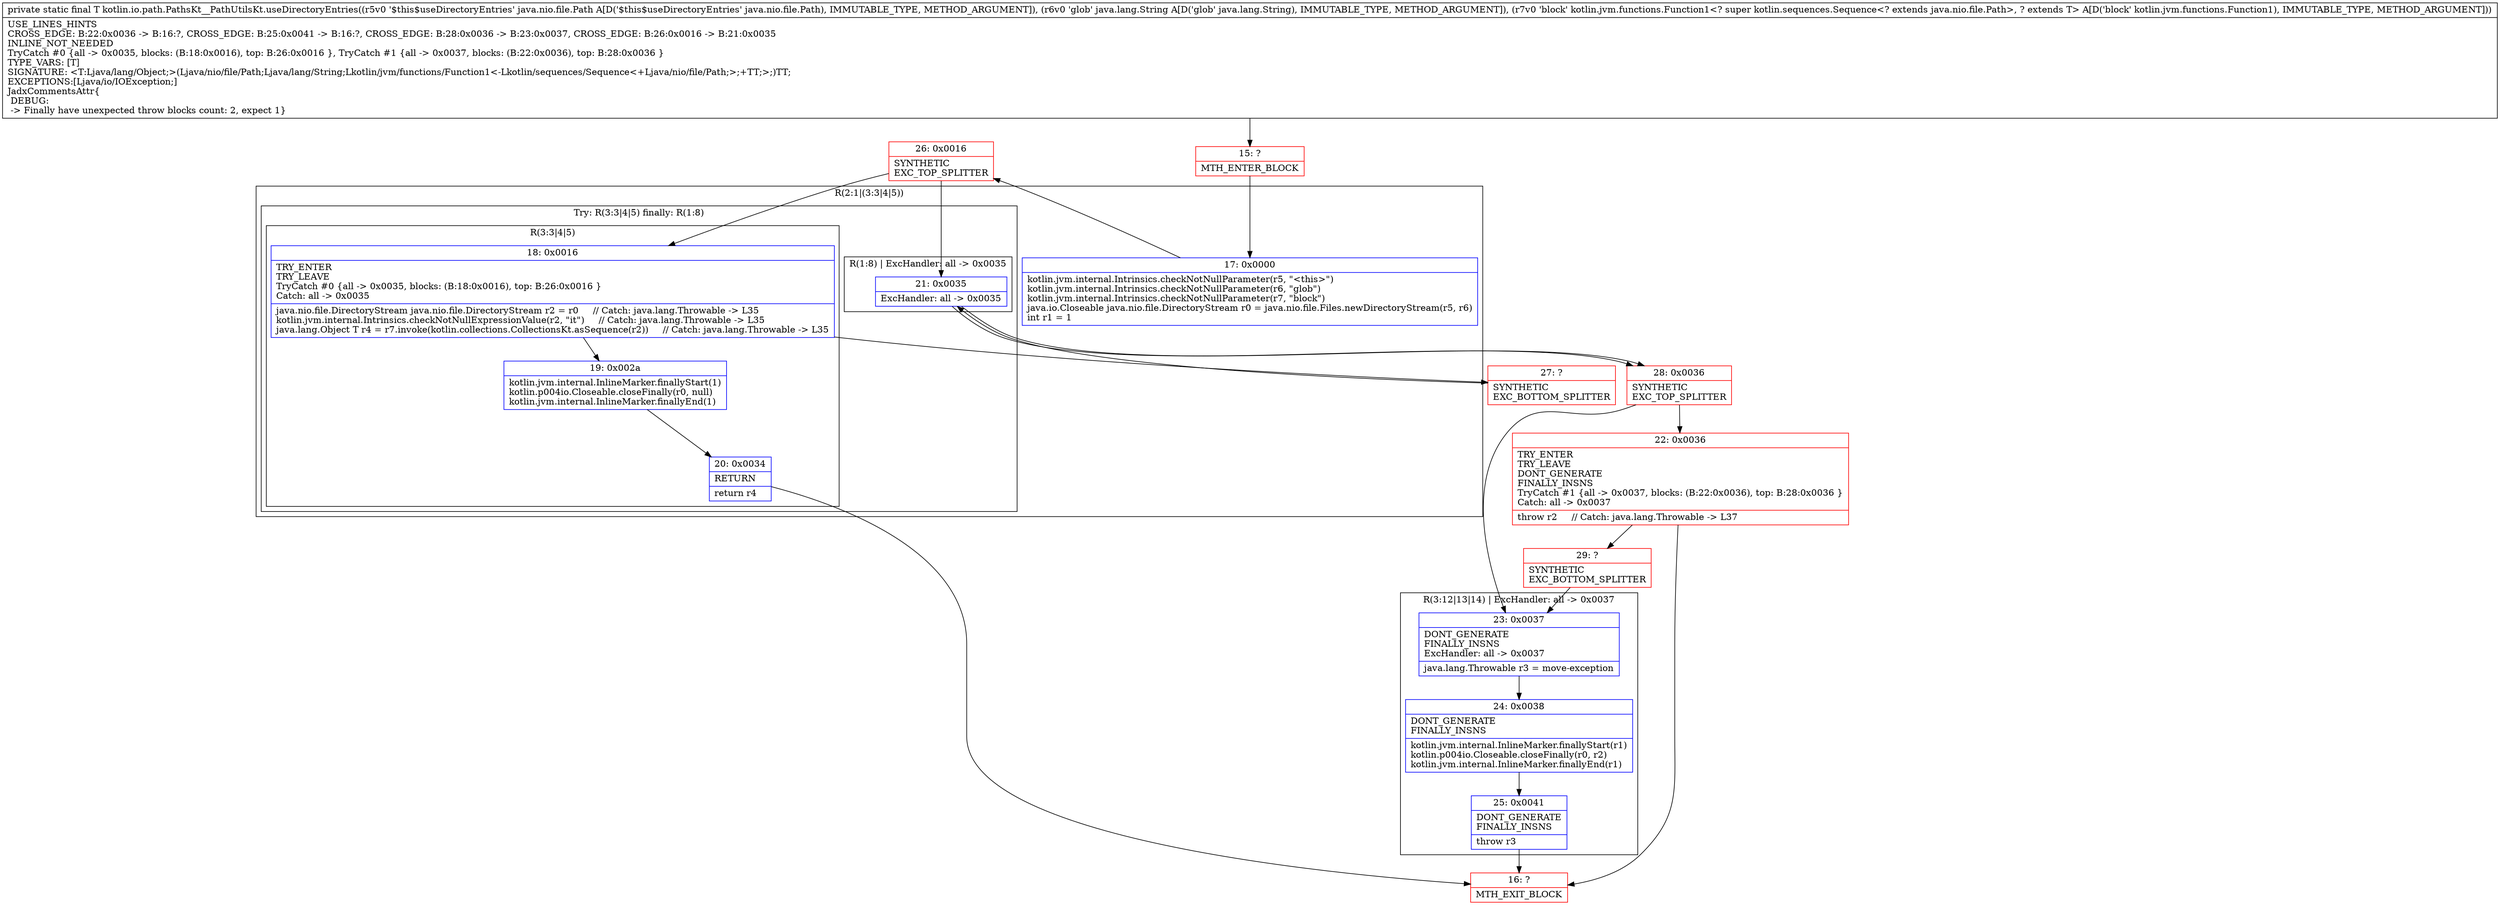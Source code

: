 digraph "CFG forkotlin.io.path.PathsKt__PathUtilsKt.useDirectoryEntries(Ljava\/nio\/file\/Path;Ljava\/lang\/String;Lkotlin\/jvm\/functions\/Function1;)Ljava\/lang\/Object;" {
subgraph cluster_Region_1935906794 {
label = "R(2:1|(3:3|4|5))";
node [shape=record,color=blue];
Node_17 [shape=record,label="{17\:\ 0x0000|kotlin.jvm.internal.Intrinsics.checkNotNullParameter(r5, \"\<this\>\")\lkotlin.jvm.internal.Intrinsics.checkNotNullParameter(r6, \"glob\")\lkotlin.jvm.internal.Intrinsics.checkNotNullParameter(r7, \"block\")\ljava.io.Closeable java.nio.file.DirectoryStream r0 = java.nio.file.Files.newDirectoryStream(r5, r6)\lint r1 = 1\l}"];
subgraph cluster_TryCatchRegion_871218143 {
label = "Try: R(3:3|4|5) finally: R(1:8)";
node [shape=record,color=blue];
subgraph cluster_Region_1210058246 {
label = "R(3:3|4|5)";
node [shape=record,color=blue];
Node_18 [shape=record,label="{18\:\ 0x0016|TRY_ENTER\lTRY_LEAVE\lTryCatch #0 \{all \-\> 0x0035, blocks: (B:18:0x0016), top: B:26:0x0016 \}\lCatch: all \-\> 0x0035\l|java.nio.file.DirectoryStream java.nio.file.DirectoryStream r2 = r0     \/\/ Catch: java.lang.Throwable \-\> L35\lkotlin.jvm.internal.Intrinsics.checkNotNullExpressionValue(r2, \"it\")     \/\/ Catch: java.lang.Throwable \-\> L35\ljava.lang.Object T r4 = r7.invoke(kotlin.collections.CollectionsKt.asSequence(r2))     \/\/ Catch: java.lang.Throwable \-\> L35\l}"];
Node_19 [shape=record,label="{19\:\ 0x002a|kotlin.jvm.internal.InlineMarker.finallyStart(1)\lkotlin.p004io.Closeable.closeFinally(r0, null)\lkotlin.jvm.internal.InlineMarker.finallyEnd(1)\l}"];
Node_20 [shape=record,label="{20\:\ 0x0034|RETURN\l|return r4\l}"];
}
subgraph cluster_Region_1684839330 {
label = "R(1:8) | ExcHandler: all \-\> 0x0035\l";
node [shape=record,color=blue];
Node_21 [shape=record,label="{21\:\ 0x0035|ExcHandler: all \-\> 0x0035\l}"];
}
}
}
subgraph cluster_Region_1684839330 {
label = "R(1:8) | ExcHandler: all \-\> 0x0035\l";
node [shape=record,color=blue];
Node_21 [shape=record,label="{21\:\ 0x0035|ExcHandler: all \-\> 0x0035\l}"];
}
subgraph cluster_Region_1784296140 {
label = "R(3:12|13|14) | ExcHandler: all \-\> 0x0037\l";
node [shape=record,color=blue];
Node_23 [shape=record,label="{23\:\ 0x0037|DONT_GENERATE\lFINALLY_INSNS\lExcHandler: all \-\> 0x0037\l|java.lang.Throwable r3 = move\-exception\l}"];
Node_24 [shape=record,label="{24\:\ 0x0038|DONT_GENERATE\lFINALLY_INSNS\l|kotlin.jvm.internal.InlineMarker.finallyStart(r1)\lkotlin.p004io.Closeable.closeFinally(r0, r2)\lkotlin.jvm.internal.InlineMarker.finallyEnd(r1)\l}"];
Node_25 [shape=record,label="{25\:\ 0x0041|DONT_GENERATE\lFINALLY_INSNS\l|throw r3\l}"];
}
Node_15 [shape=record,color=red,label="{15\:\ ?|MTH_ENTER_BLOCK\l}"];
Node_26 [shape=record,color=red,label="{26\:\ 0x0016|SYNTHETIC\lEXC_TOP_SPLITTER\l}"];
Node_16 [shape=record,color=red,label="{16\:\ ?|MTH_EXIT_BLOCK\l}"];
Node_27 [shape=record,color=red,label="{27\:\ ?|SYNTHETIC\lEXC_BOTTOM_SPLITTER\l}"];
Node_28 [shape=record,color=red,label="{28\:\ 0x0036|SYNTHETIC\lEXC_TOP_SPLITTER\l}"];
Node_22 [shape=record,color=red,label="{22\:\ 0x0036|TRY_ENTER\lTRY_LEAVE\lDONT_GENERATE\lFINALLY_INSNS\lTryCatch #1 \{all \-\> 0x0037, blocks: (B:22:0x0036), top: B:28:0x0036 \}\lCatch: all \-\> 0x0037\l|throw r2     \/\/ Catch: java.lang.Throwable \-\> L37\l}"];
Node_29 [shape=record,color=red,label="{29\:\ ?|SYNTHETIC\lEXC_BOTTOM_SPLITTER\l}"];
MethodNode[shape=record,label="{private static final T kotlin.io.path.PathsKt__PathUtilsKt.useDirectoryEntries((r5v0 '$this$useDirectoryEntries' java.nio.file.Path A[D('$this$useDirectoryEntries' java.nio.file.Path), IMMUTABLE_TYPE, METHOD_ARGUMENT]), (r6v0 'glob' java.lang.String A[D('glob' java.lang.String), IMMUTABLE_TYPE, METHOD_ARGUMENT]), (r7v0 'block' kotlin.jvm.functions.Function1\<? super kotlin.sequences.Sequence\<? extends java.nio.file.Path\>, ? extends T\> A[D('block' kotlin.jvm.functions.Function1), IMMUTABLE_TYPE, METHOD_ARGUMENT]))  | USE_LINES_HINTS\lCROSS_EDGE: B:22:0x0036 \-\> B:16:?, CROSS_EDGE: B:25:0x0041 \-\> B:16:?, CROSS_EDGE: B:28:0x0036 \-\> B:23:0x0037, CROSS_EDGE: B:26:0x0016 \-\> B:21:0x0035\lINLINE_NOT_NEEDED\lTryCatch #0 \{all \-\> 0x0035, blocks: (B:18:0x0016), top: B:26:0x0016 \}, TryCatch #1 \{all \-\> 0x0037, blocks: (B:22:0x0036), top: B:28:0x0036 \}\lTYPE_VARS: [T]\lSIGNATURE: \<T:Ljava\/lang\/Object;\>(Ljava\/nio\/file\/Path;Ljava\/lang\/String;Lkotlin\/jvm\/functions\/Function1\<\-Lkotlin\/sequences\/Sequence\<+Ljava\/nio\/file\/Path;\>;+TT;\>;)TT;\lEXCEPTIONS:[Ljava\/io\/IOException;]\lJadxCommentsAttr\{\l DEBUG: \l \-\> Finally have unexpected throw blocks count: 2, expect 1\}\l}"];
MethodNode -> Node_15;Node_17 -> Node_26;
Node_18 -> Node_19;
Node_18 -> Node_27;
Node_19 -> Node_20;
Node_20 -> Node_16;
Node_21 -> Node_28;
Node_21 -> Node_28;
Node_23 -> Node_24;
Node_24 -> Node_25;
Node_25 -> Node_16;
Node_15 -> Node_17;
Node_26 -> Node_18;
Node_26 -> Node_21;
Node_27 -> Node_21;
Node_28 -> Node_22;
Node_28 -> Node_23;
Node_22 -> Node_16;
Node_22 -> Node_29;
Node_29 -> Node_23;
}

